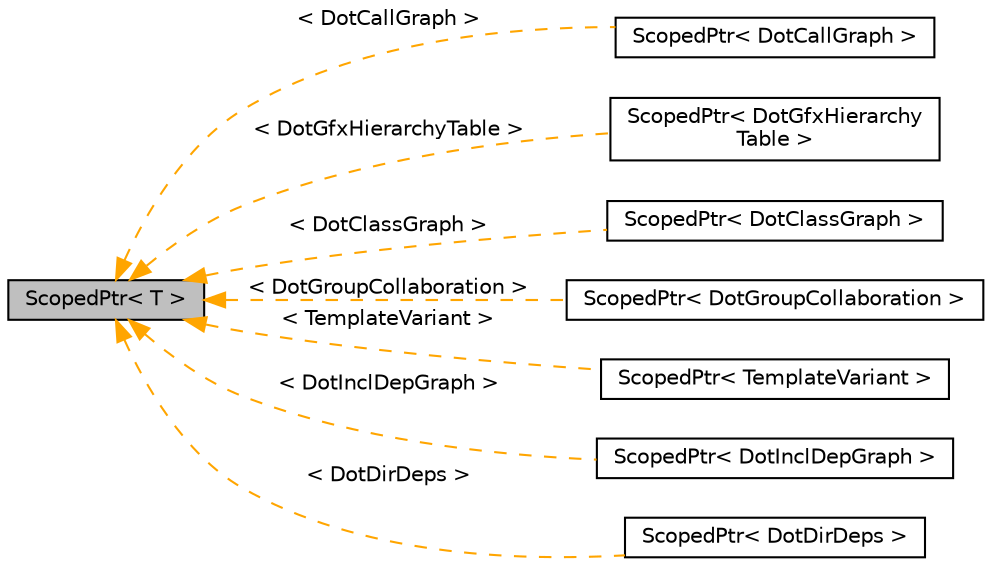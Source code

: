 digraph "ScopedPtr&lt; T &gt;"
{
 // INTERACTIVE_SVG=YES
 // LATEX_PDF_SIZE
  edge [fontname="Helvetica",fontsize="10",labelfontname="Helvetica",labelfontsize="10"];
  node [fontname="Helvetica",fontsize="10",shape=record];
  rankdir="LR";
  Node1 [label="ScopedPtr\< T \>",height=0.2,width=0.4,color="black", fillcolor="grey75", style="filled", fontcolor="black",tooltip="Scoped smart pointer."];
  Node1 -> Node2 [dir="back",color="orange",fontsize="10",style="dashed",label=" \< DotCallGraph \>" ,fontname="Helvetica"];
  Node2 [label="ScopedPtr\< DotCallGraph \>",height=0.2,width=0.4,color="black", fillcolor="white", style="filled",URL="$dd/d9b/class_scoped_ptr.html",tooltip=" "];
  Node1 -> Node3 [dir="back",color="orange",fontsize="10",style="dashed",label=" \< DotGfxHierarchyTable \>" ,fontname="Helvetica"];
  Node3 [label="ScopedPtr\< DotGfxHierarchy\lTable \>",height=0.2,width=0.4,color="black", fillcolor="white", style="filled",URL="$dd/d9b/class_scoped_ptr.html",tooltip=" "];
  Node1 -> Node4 [dir="back",color="orange",fontsize="10",style="dashed",label=" \< DotClassGraph \>" ,fontname="Helvetica"];
  Node4 [label="ScopedPtr\< DotClassGraph \>",height=0.2,width=0.4,color="black", fillcolor="white", style="filled",URL="$dd/d9b/class_scoped_ptr.html",tooltip=" "];
  Node1 -> Node5 [dir="back",color="orange",fontsize="10",style="dashed",label=" \< DotGroupCollaboration \>" ,fontname="Helvetica"];
  Node5 [label="ScopedPtr\< DotGroupCollaboration \>",height=0.2,width=0.4,color="black", fillcolor="white", style="filled",URL="$dd/d9b/class_scoped_ptr.html",tooltip=" "];
  Node1 -> Node6 [dir="back",color="orange",fontsize="10",style="dashed",label=" \< TemplateVariant \>" ,fontname="Helvetica"];
  Node6 [label="ScopedPtr\< TemplateVariant \>",height=0.2,width=0.4,color="black", fillcolor="white", style="filled",URL="$dd/d9b/class_scoped_ptr.html",tooltip=" "];
  Node1 -> Node7 [dir="back",color="orange",fontsize="10",style="dashed",label=" \< DotInclDepGraph \>" ,fontname="Helvetica"];
  Node7 [label="ScopedPtr\< DotInclDepGraph \>",height=0.2,width=0.4,color="black", fillcolor="white", style="filled",URL="$dd/d9b/class_scoped_ptr.html",tooltip=" "];
  Node1 -> Node8 [dir="back",color="orange",fontsize="10",style="dashed",label=" \< DotDirDeps \>" ,fontname="Helvetica"];
  Node8 [label="ScopedPtr\< DotDirDeps \>",height=0.2,width=0.4,color="black", fillcolor="white", style="filled",URL="$dd/d9b/class_scoped_ptr.html",tooltip=" "];
}
